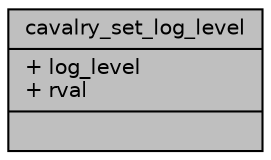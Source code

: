 digraph "cavalry_set_log_level"
{
 // INTERACTIVE_SVG=YES
 // LATEX_PDF_SIZE
  bgcolor="transparent";
  edge [fontname="Helvetica",fontsize="10",labelfontname="Helvetica",labelfontsize="10"];
  node [fontname="Helvetica",fontsize="10",shape=record];
  Node1 [label="{cavalry_set_log_level\n|+ log_level\l+ rval\l|}",height=0.2,width=0.4,color="black", fillcolor="grey75", style="filled", fontcolor="black",tooltip=" "];
}
